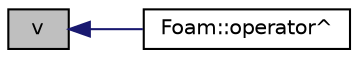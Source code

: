 digraph "v"
{
  bgcolor="transparent";
  edge [fontname="Helvetica",fontsize="10",labelfontname="Helvetica",labelfontsize="10"];
  node [fontname="Helvetica",fontsize="10",shape=record];
  rankdir="LR";
  Node4 [label="v",height=0.2,width=0.4,color="black", fillcolor="grey75", style="filled", fontcolor="black"];
  Node4 -> Node5 [dir="back",color="midnightblue",fontsize="10",style="solid",fontname="Helvetica"];
  Node5 [label="Foam::operator^",height=0.2,width=0.4,color="black",URL="$a21851.html#a47b301b3e5d8f9ec3cae2fcd14682f32",tooltip="Return the cross-product between two spatial vectors. "];
}
